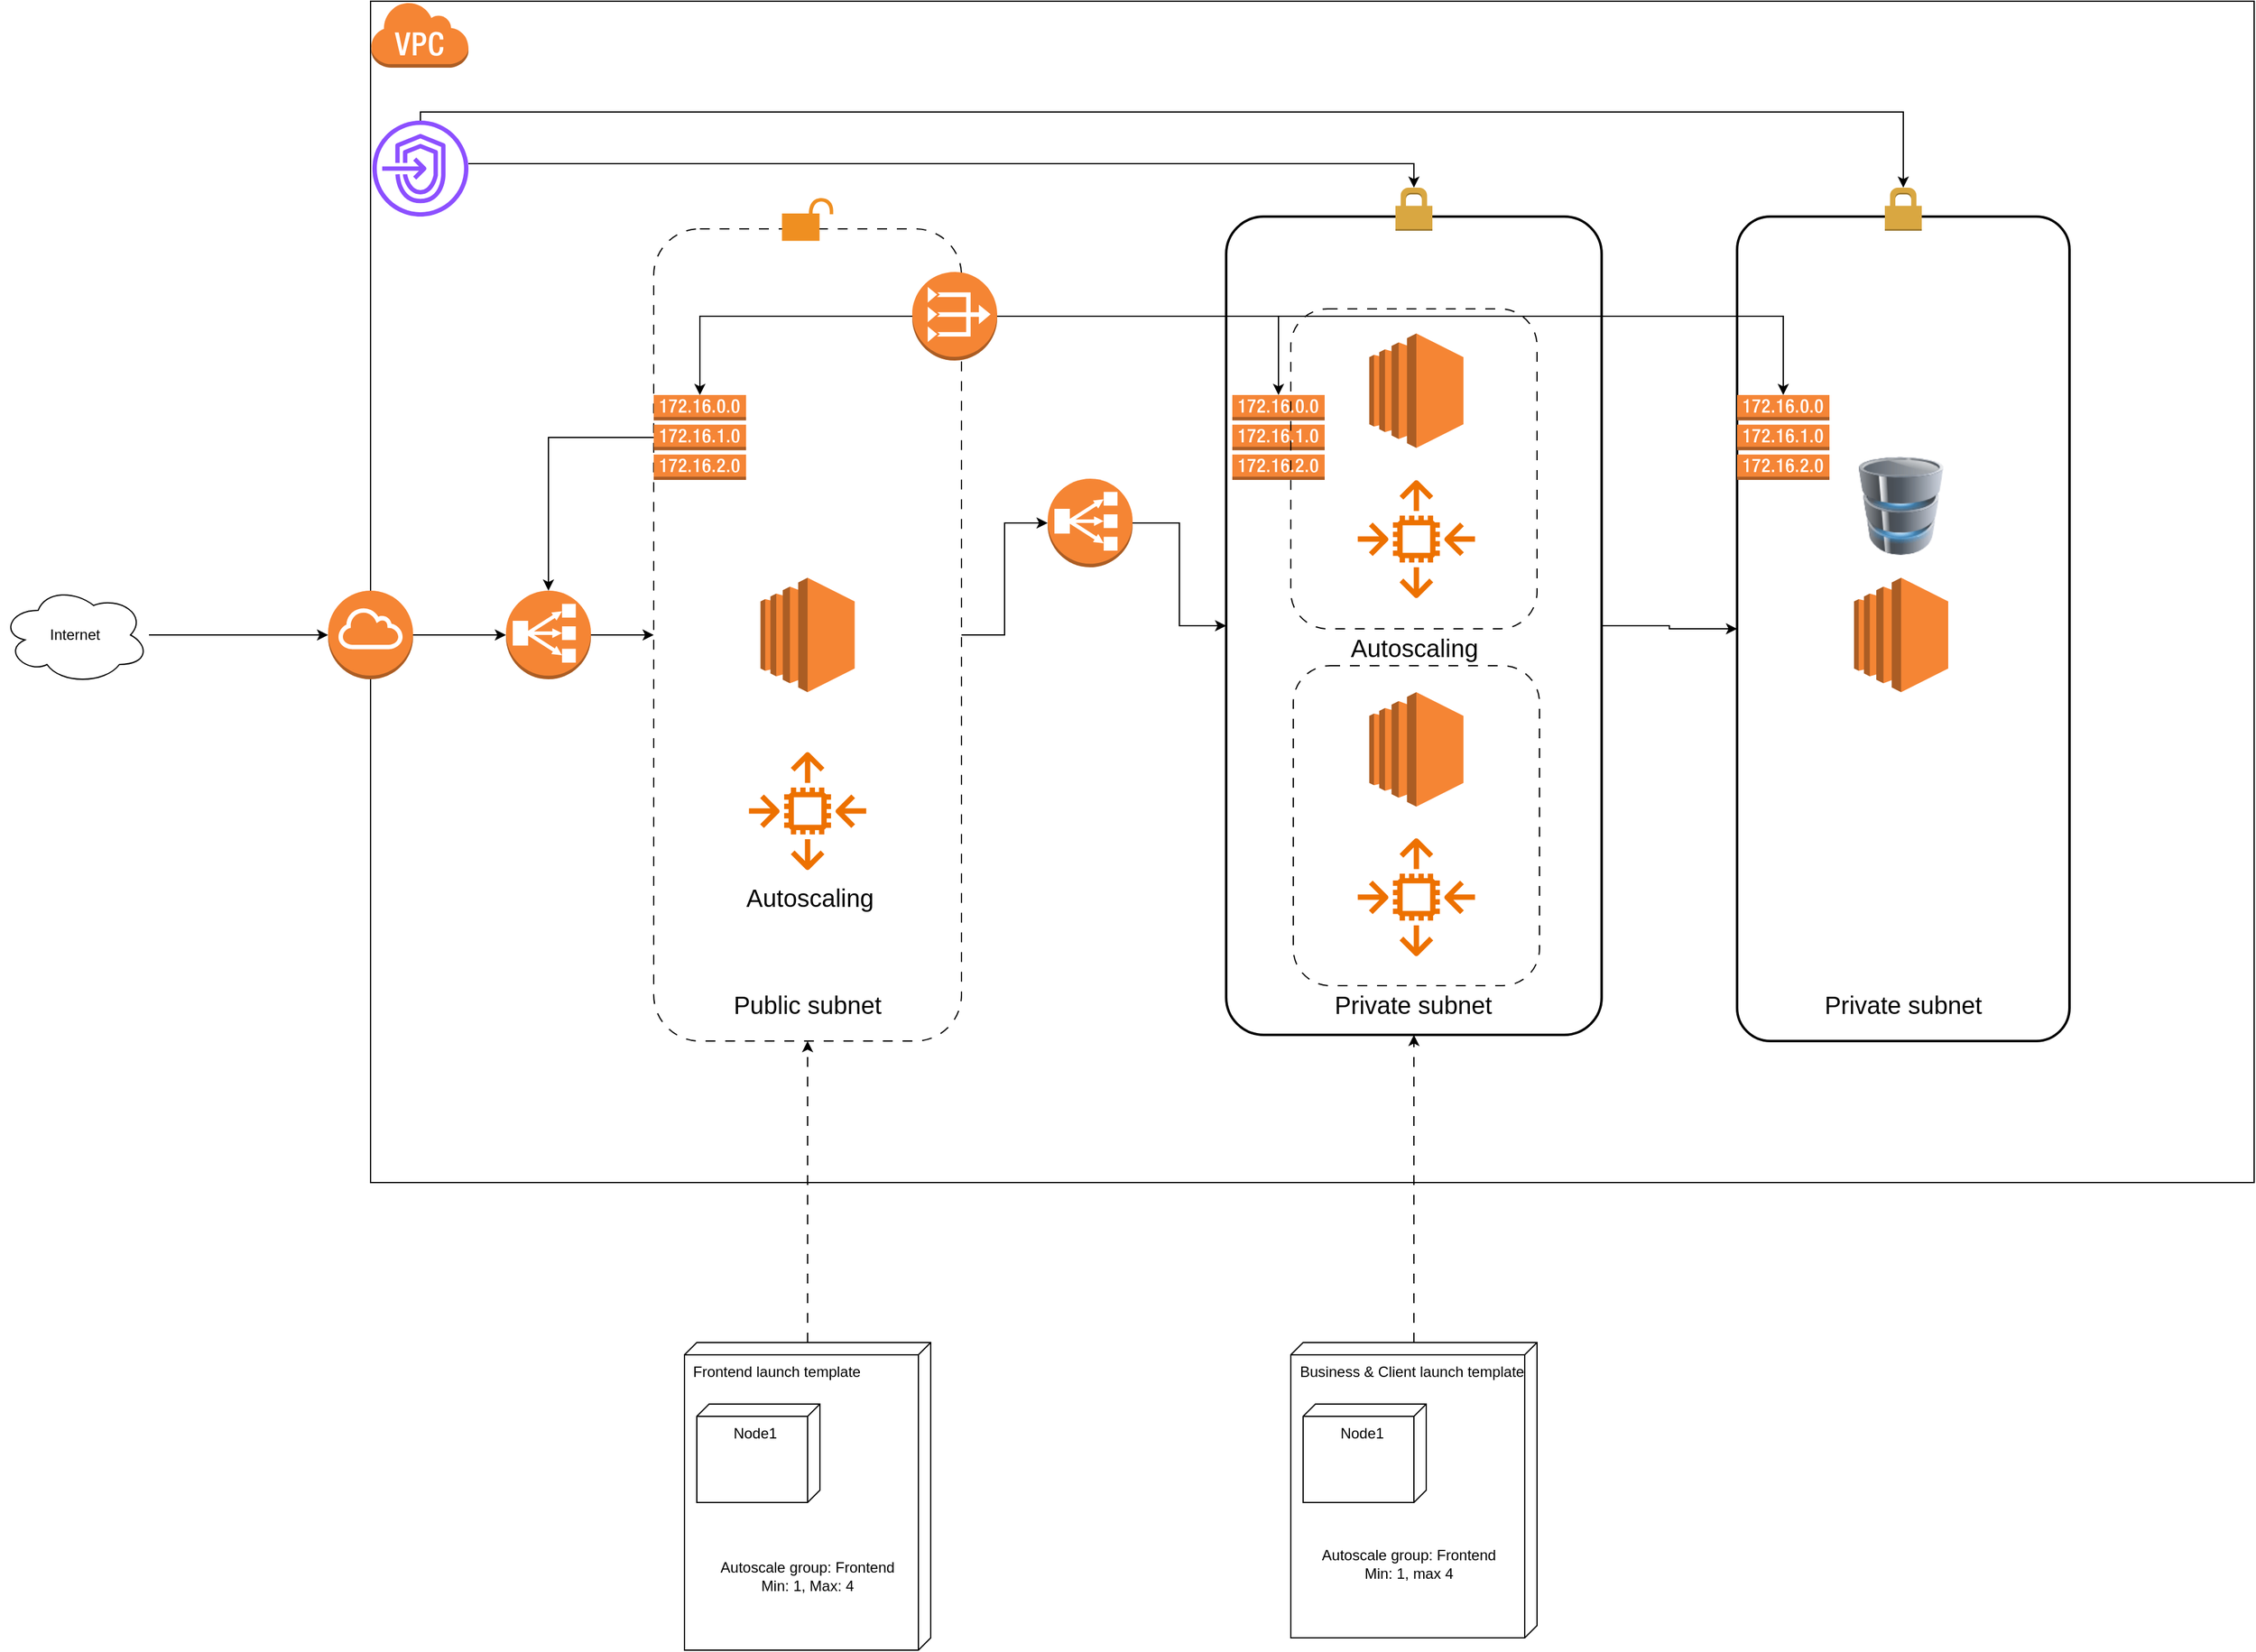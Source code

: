 <mxfile version="24.7.16">
  <diagram name="Page-1" id="8WzZ1ltBB6KLTCqdqxxq">
    <mxGraphModel dx="1970" dy="1643" grid="1" gridSize="10" guides="1" tooltips="1" connect="1" arrows="1" fold="1" page="1" pageScale="1" pageWidth="850" pageHeight="1100" math="0" shadow="0">
      <root>
        <mxCell id="0" />
        <mxCell id="1" parent="0" />
        <mxCell id="J7WZmaP1XGHd8BYNLcnK-23" style="edgeStyle=orthogonalEdgeStyle;rounded=0;orthogonalLoop=1;jettySize=auto;html=1;" parent="1" source="J7WZmaP1XGHd8BYNLcnK-1" target="J7WZmaP1XGHd8BYNLcnK-7" edge="1">
          <mxGeometry relative="1" as="geometry" />
        </mxCell>
        <mxCell id="J7WZmaP1XGHd8BYNLcnK-1" value="" style="ellipse;shape=cloud;whiteSpace=wrap;html=1;" parent="1" vertex="1">
          <mxGeometry x="10" y="565" width="120" height="80" as="geometry" />
        </mxCell>
        <mxCell id="J7WZmaP1XGHd8BYNLcnK-4" value="" style="rounded=0;whiteSpace=wrap;html=1;" parent="1" vertex="1">
          <mxGeometry x="310" y="90" width="1530" height="960" as="geometry" />
        </mxCell>
        <mxCell id="J7WZmaP1XGHd8BYNLcnK-5" value="" style="outlineConnect=0;dashed=0;verticalLabelPosition=bottom;verticalAlign=top;align=center;html=1;shape=mxgraph.aws3.virtual_private_cloud;fillColor=#F58534;gradientColor=none;" parent="1" vertex="1">
          <mxGeometry x="310" y="90" width="79.5" height="54" as="geometry" />
        </mxCell>
        <mxCell id="J7WZmaP1XGHd8BYNLcnK-27" value="" style="edgeStyle=orthogonalEdgeStyle;rounded=0;orthogonalLoop=1;jettySize=auto;html=1;" parent="1" source="J7WZmaP1XGHd8BYNLcnK-6" target="J7WZmaP1XGHd8BYNLcnK-26" edge="1">
          <mxGeometry relative="1" as="geometry" />
        </mxCell>
        <mxCell id="J7WZmaP1XGHd8BYNLcnK-6" value="" style="rounded=1;whiteSpace=wrap;html=1;fillStyle=dots;dashed=1;dashPattern=8 8;" parent="1" vertex="1">
          <mxGeometry x="540" y="275" width="250" height="660" as="geometry" />
        </mxCell>
        <mxCell id="J7WZmaP1XGHd8BYNLcnK-24" style="edgeStyle=orthogonalEdgeStyle;rounded=0;orthogonalLoop=1;jettySize=auto;html=1;" parent="1" source="J7WZmaP1XGHd8BYNLcnK-7" target="J7WZmaP1XGHd8BYNLcnK-21" edge="1">
          <mxGeometry relative="1" as="geometry" />
        </mxCell>
        <mxCell id="J7WZmaP1XGHd8BYNLcnK-7" value="" style="outlineConnect=0;dashed=0;verticalLabelPosition=bottom;verticalAlign=top;align=center;html=1;shape=mxgraph.aws3.internet_gateway;fillColor=#F58534;gradientColor=none;" parent="1" vertex="1">
          <mxGeometry x="275.5" y="569" width="69" height="72" as="geometry" />
        </mxCell>
        <mxCell id="J7WZmaP1XGHd8BYNLcnK-8" value="" style="sketch=0;outlineConnect=0;fontColor=#232F3E;gradientColor=none;fillColor=#ED7100;strokeColor=none;dashed=0;verticalLabelPosition=bottom;verticalAlign=top;align=center;html=1;fontSize=12;fontStyle=0;aspect=fixed;pointerEvents=1;shape=mxgraph.aws4.auto_scaling2;" parent="1" vertex="1">
          <mxGeometry x="617" y="700" width="96" height="96" as="geometry" />
        </mxCell>
        <mxCell id="J7WZmaP1XGHd8BYNLcnK-9" value="" style="outlineConnect=0;dashed=0;verticalLabelPosition=bottom;verticalAlign=top;align=center;html=1;shape=mxgraph.aws3.ec2;fillColor=#F58534;gradientColor=none;" parent="1" vertex="1">
          <mxGeometry x="626.75" y="558.5" width="76.5" height="93" as="geometry" />
        </mxCell>
        <mxCell id="J7WZmaP1XGHd8BYNLcnK-16" value="" style="sketch=0;outlineConnect=0;fontColor=#232F3E;gradientColor=none;fillColor=#8C4FFF;strokeColor=none;dashed=0;verticalLabelPosition=bottom;verticalAlign=top;align=center;html=1;fontSize=12;fontStyle=0;aspect=fixed;pointerEvents=1;shape=mxgraph.aws4.endpoints;" parent="1" vertex="1">
          <mxGeometry x="311.5" y="187" width="78" height="78" as="geometry" />
        </mxCell>
        <mxCell id="J7WZmaP1XGHd8BYNLcnK-37" style="edgeStyle=orthogonalEdgeStyle;rounded=0;orthogonalLoop=1;jettySize=auto;html=1;" parent="1" source="J7WZmaP1XGHd8BYNLcnK-17" target="J7WZmaP1XGHd8BYNLcnK-19" edge="1">
          <mxGeometry relative="1" as="geometry" />
        </mxCell>
        <mxCell id="J7WZmaP1XGHd8BYNLcnK-17" value="" style="rounded=1;arcSize=10;dashed=0;fillColor=none;gradientColor=none;strokeWidth=2;" parent="1" vertex="1">
          <mxGeometry x="1005" y="265" width="305" height="665" as="geometry" />
        </mxCell>
        <mxCell id="J7WZmaP1XGHd8BYNLcnK-18" value="" style="dashed=0;html=1;shape=mxgraph.aws3.permissions;fillColor=#D9A741;gradientColor=none;dashed=0;" parent="1" vertex="1">
          <mxGeometry x="1142.5" y="241.5" width="30" height="35" as="geometry" />
        </mxCell>
        <mxCell id="J7WZmaP1XGHd8BYNLcnK-19" value="" style="rounded=1;arcSize=10;dashed=0;fillColor=none;gradientColor=none;strokeWidth=2;" parent="1" vertex="1">
          <mxGeometry x="1420" y="265" width="270" height="670" as="geometry" />
        </mxCell>
        <mxCell id="J7WZmaP1XGHd8BYNLcnK-20" value="" style="dashed=0;html=1;shape=mxgraph.aws3.permissions;fillColor=#D9A741;gradientColor=none;dashed=0;" parent="1" vertex="1">
          <mxGeometry x="1540" y="241.5" width="30" height="35" as="geometry" />
        </mxCell>
        <mxCell id="J7WZmaP1XGHd8BYNLcnK-25" style="edgeStyle=orthogonalEdgeStyle;rounded=0;orthogonalLoop=1;jettySize=auto;html=1;" parent="1" source="J7WZmaP1XGHd8BYNLcnK-21" target="J7WZmaP1XGHd8BYNLcnK-6" edge="1">
          <mxGeometry relative="1" as="geometry" />
        </mxCell>
        <mxCell id="J7WZmaP1XGHd8BYNLcnK-21" value="" style="outlineConnect=0;dashed=0;verticalLabelPosition=bottom;verticalAlign=top;align=center;html=1;shape=mxgraph.aws3.classic_load_balancer;fillColor=#F58534;gradientColor=none;" parent="1" vertex="1">
          <mxGeometry x="420" y="569" width="69" height="72" as="geometry" />
        </mxCell>
        <mxCell id="J7WZmaP1XGHd8BYNLcnK-28" value="" style="edgeStyle=orthogonalEdgeStyle;rounded=0;orthogonalLoop=1;jettySize=auto;html=1;" parent="1" source="J7WZmaP1XGHd8BYNLcnK-26" target="J7WZmaP1XGHd8BYNLcnK-17" edge="1">
          <mxGeometry relative="1" as="geometry" />
        </mxCell>
        <mxCell id="J7WZmaP1XGHd8BYNLcnK-26" value="" style="outlineConnect=0;dashed=0;verticalLabelPosition=bottom;verticalAlign=top;align=center;html=1;shape=mxgraph.aws3.classic_load_balancer;fillColor=#F58534;gradientColor=none;" parent="1" vertex="1">
          <mxGeometry x="860" y="478" width="69" height="72" as="geometry" />
        </mxCell>
        <mxCell id="J7WZmaP1XGHd8BYNLcnK-29" value="" style="shadow=0;dashed=0;html=1;strokeColor=none;fillColor=#EF8F21;labelPosition=center;verticalLabelPosition=bottom;verticalAlign=top;align=center;outlineConnect=0;shape=mxgraph.veeam.unlocked;" parent="1" vertex="1">
          <mxGeometry x="644.2" y="250" width="41.6" height="34.8" as="geometry" />
        </mxCell>
        <mxCell id="J7WZmaP1XGHd8BYNLcnK-30" value="" style="outlineConnect=0;dashed=0;verticalLabelPosition=bottom;verticalAlign=top;align=center;html=1;shape=mxgraph.aws3.route_table;fillColor=#F58536;gradientColor=none;" parent="1" vertex="1">
          <mxGeometry x="1010" y="410" width="75" height="69" as="geometry" />
        </mxCell>
        <mxCell id="J7WZmaP1XGHd8BYNLcnK-36" style="edgeStyle=orthogonalEdgeStyle;rounded=0;orthogonalLoop=1;jettySize=auto;html=1;" parent="1" source="J7WZmaP1XGHd8BYNLcnK-32" target="J7WZmaP1XGHd8BYNLcnK-21" edge="1">
          <mxGeometry relative="1" as="geometry" />
        </mxCell>
        <mxCell id="J7WZmaP1XGHd8BYNLcnK-32" value="" style="outlineConnect=0;dashed=0;verticalLabelPosition=bottom;verticalAlign=top;align=center;html=1;shape=mxgraph.aws3.route_table;fillColor=#F58536;gradientColor=none;" parent="1" vertex="1">
          <mxGeometry x="540" y="410" width="75" height="69" as="geometry" />
        </mxCell>
        <mxCell id="J7WZmaP1XGHd8BYNLcnK-34" value="" style="edgeStyle=orthogonalEdgeStyle;rounded=0;orthogonalLoop=1;jettySize=auto;html=1;" parent="1" source="J7WZmaP1XGHd8BYNLcnK-33" target="J7WZmaP1XGHd8BYNLcnK-32" edge="1">
          <mxGeometry relative="1" as="geometry" />
        </mxCell>
        <mxCell id="J7WZmaP1XGHd8BYNLcnK-35" style="edgeStyle=orthogonalEdgeStyle;rounded=0;orthogonalLoop=1;jettySize=auto;html=1;" parent="1" source="J7WZmaP1XGHd8BYNLcnK-33" target="J7WZmaP1XGHd8BYNLcnK-30" edge="1">
          <mxGeometry relative="1" as="geometry" />
        </mxCell>
        <mxCell id="v5Slgviz11PXPtGiR2yF-2" style="edgeStyle=orthogonalEdgeStyle;rounded=0;orthogonalLoop=1;jettySize=auto;html=1;" edge="1" parent="1" source="J7WZmaP1XGHd8BYNLcnK-33" target="v5Slgviz11PXPtGiR2yF-1">
          <mxGeometry relative="1" as="geometry" />
        </mxCell>
        <mxCell id="J7WZmaP1XGHd8BYNLcnK-33" value="" style="outlineConnect=0;dashed=0;verticalLabelPosition=bottom;verticalAlign=top;align=center;html=1;shape=mxgraph.aws3.vpc_nat_gateway;fillColor=#F58534;gradientColor=none;" parent="1" vertex="1">
          <mxGeometry x="750" y="310" width="69" height="72" as="geometry" />
        </mxCell>
        <mxCell id="J7WZmaP1XGHd8BYNLcnK-38" value="" style="image;html=1;image=img/lib/clip_art/computers/Database_128x128.png" parent="1" vertex="1">
          <mxGeometry x="1513.25" y="460" width="80" height="80" as="geometry" />
        </mxCell>
        <mxCell id="J7WZmaP1XGHd8BYNLcnK-39" value="" style="outlineConnect=0;dashed=0;verticalLabelPosition=bottom;verticalAlign=top;align=center;html=1;shape=mxgraph.aws3.ec2;fillColor=#F58534;gradientColor=none;" parent="1" vertex="1">
          <mxGeometry x="1515" y="558.5" width="76.5" height="93" as="geometry" />
        </mxCell>
        <mxCell id="J7WZmaP1XGHd8BYNLcnK-53" style="edgeStyle=orthogonalEdgeStyle;rounded=0;orthogonalLoop=1;jettySize=auto;html=1;entryX=0.5;entryY=1;entryDx=0;entryDy=0;dashed=1;dashPattern=8 8;" parent="1" source="J7WZmaP1XGHd8BYNLcnK-40" target="J7WZmaP1XGHd8BYNLcnK-17" edge="1">
          <mxGeometry relative="1" as="geometry" />
        </mxCell>
        <mxCell id="J7WZmaP1XGHd8BYNLcnK-40" value="Business &amp;amp; Client launch template" style="verticalAlign=top;align=left;shape=cube;size=10;direction=south;fontStyle=0;html=1;boundedLbl=1;spacingLeft=5;whiteSpace=wrap;" parent="1" vertex="1">
          <mxGeometry x="1057.5" y="1180" width="200" height="240" as="geometry" />
        </mxCell>
        <mxCell id="J7WZmaP1XGHd8BYNLcnK-41" value="Node1" style="verticalAlign=top;align=center;shape=cube;size=10;direction=south;html=1;boundedLbl=1;spacingLeft=5;whiteSpace=wrap;" parent="J7WZmaP1XGHd8BYNLcnK-40" vertex="1">
          <mxGeometry width="100" height="80" relative="1" as="geometry">
            <mxPoint x="10" y="50" as="offset" />
          </mxGeometry>
        </mxCell>
        <mxCell id="J7WZmaP1XGHd8BYNLcnK-45" value="Autoscale group: Frontend&lt;div&gt;Min: 1, max 4&lt;/div&gt;" style="text;html=1;align=center;verticalAlign=middle;whiteSpace=wrap;rounded=0;" parent="J7WZmaP1XGHd8BYNLcnK-40" vertex="1">
          <mxGeometry x="12.75" y="130" width="167.25" height="100" as="geometry" />
        </mxCell>
        <mxCell id="J7WZmaP1XGHd8BYNLcnK-54" style="edgeStyle=orthogonalEdgeStyle;rounded=0;orthogonalLoop=1;jettySize=auto;html=1;dashed=1;dashPattern=8 8;" parent="1" source="J7WZmaP1XGHd8BYNLcnK-43" target="J7WZmaP1XGHd8BYNLcnK-6" edge="1">
          <mxGeometry relative="1" as="geometry" />
        </mxCell>
        <mxCell id="J7WZmaP1XGHd8BYNLcnK-43" value="Frontend launch template" style="verticalAlign=top;align=left;shape=cube;size=10;direction=south;fontStyle=0;html=1;boundedLbl=1;spacingLeft=5;whiteSpace=wrap;" parent="1" vertex="1">
          <mxGeometry x="565" y="1180" width="200" height="250" as="geometry" />
        </mxCell>
        <mxCell id="J7WZmaP1XGHd8BYNLcnK-44" value="Node1" style="verticalAlign=top;align=center;shape=cube;size=10;direction=south;html=1;boundedLbl=1;spacingLeft=5;whiteSpace=wrap;" parent="J7WZmaP1XGHd8BYNLcnK-43" vertex="1">
          <mxGeometry width="100" height="80" relative="1" as="geometry">
            <mxPoint x="10" y="50" as="offset" />
          </mxGeometry>
        </mxCell>
        <mxCell id="J7WZmaP1XGHd8BYNLcnK-46" value="Autoscale group: Frontend&lt;div&gt;Min: 1, Max: 4&lt;/div&gt;" style="text;html=1;align=center;verticalAlign=middle;whiteSpace=wrap;rounded=0;" parent="J7WZmaP1XGHd8BYNLcnK-43" vertex="1">
          <mxGeometry x="10" y="150" width="180" height="80" as="geometry" />
        </mxCell>
        <mxCell id="J7WZmaP1XGHd8BYNLcnK-48" value="" style="rounded=1;whiteSpace=wrap;html=1;fillColor=none;dashed=1;dashPattern=8 8;" parent="1" vertex="1">
          <mxGeometry x="1057.5" y="340" width="200" height="260" as="geometry" />
        </mxCell>
        <mxCell id="J7WZmaP1XGHd8BYNLcnK-47" value="" style="rounded=1;whiteSpace=wrap;html=1;fillColor=none;dashed=1;dashPattern=8 8;" parent="1" vertex="1">
          <mxGeometry x="1059.5" y="630" width="200" height="260" as="geometry" />
        </mxCell>
        <mxCell id="J7WZmaP1XGHd8BYNLcnK-49" value="" style="outlineConnect=0;dashed=0;verticalLabelPosition=bottom;verticalAlign=top;align=center;html=1;shape=mxgraph.aws3.ec2;fillColor=#F58534;gradientColor=none;" parent="1" vertex="1">
          <mxGeometry x="1121.25" y="360" width="76.5" height="93" as="geometry" />
        </mxCell>
        <mxCell id="J7WZmaP1XGHd8BYNLcnK-50" value="" style="sketch=0;outlineConnect=0;fontColor=#232F3E;gradientColor=none;fillColor=#ED7100;strokeColor=none;dashed=0;verticalLabelPosition=bottom;verticalAlign=top;align=center;html=1;fontSize=12;fontStyle=0;aspect=fixed;pointerEvents=1;shape=mxgraph.aws4.auto_scaling2;" parent="1" vertex="1">
          <mxGeometry x="1111.5" y="479" width="96" height="96" as="geometry" />
        </mxCell>
        <mxCell id="J7WZmaP1XGHd8BYNLcnK-51" value="" style="sketch=0;outlineConnect=0;fontColor=#232F3E;gradientColor=none;fillColor=#ED7100;strokeColor=none;dashed=0;verticalLabelPosition=bottom;verticalAlign=top;align=center;html=1;fontSize=12;fontStyle=0;aspect=fixed;pointerEvents=1;shape=mxgraph.aws4.auto_scaling2;" parent="1" vertex="1">
          <mxGeometry x="1111.5" y="770" width="96" height="96" as="geometry" />
        </mxCell>
        <mxCell id="J7WZmaP1XGHd8BYNLcnK-52" value="" style="outlineConnect=0;dashed=0;verticalLabelPosition=bottom;verticalAlign=top;align=center;html=1;shape=mxgraph.aws3.ec2;fillColor=#F58534;gradientColor=none;" parent="1" vertex="1">
          <mxGeometry x="1121.25" y="651.5" width="76.5" height="93" as="geometry" />
        </mxCell>
        <mxCell id="J7WZmaP1XGHd8BYNLcnK-56" style="edgeStyle=orthogonalEdgeStyle;rounded=0;orthogonalLoop=1;jettySize=auto;html=1;entryX=0.5;entryY=0;entryDx=0;entryDy=0;entryPerimeter=0;" parent="1" source="J7WZmaP1XGHd8BYNLcnK-16" target="J7WZmaP1XGHd8BYNLcnK-18" edge="1">
          <mxGeometry relative="1" as="geometry">
            <Array as="points">
              <mxPoint x="1158" y="222" />
            </Array>
          </mxGeometry>
        </mxCell>
        <mxCell id="J7WZmaP1XGHd8BYNLcnK-57" style="edgeStyle=orthogonalEdgeStyle;rounded=0;orthogonalLoop=1;jettySize=auto;html=1;entryX=0.5;entryY=0;entryDx=0;entryDy=0;entryPerimeter=0;" parent="1" source="J7WZmaP1XGHd8BYNLcnK-16" target="J7WZmaP1XGHd8BYNLcnK-20" edge="1">
          <mxGeometry relative="1" as="geometry">
            <Array as="points">
              <mxPoint x="351" y="180" />
              <mxPoint x="1555" y="180" />
            </Array>
          </mxGeometry>
        </mxCell>
        <mxCell id="J7WZmaP1XGHd8BYNLcnK-58" value="Public subnet" style="text;html=1;align=center;verticalAlign=middle;whiteSpace=wrap;rounded=0;fontSize=20;" parent="1" vertex="1">
          <mxGeometry x="566.25" y="890" width="197.5" height="30" as="geometry" />
        </mxCell>
        <mxCell id="J7WZmaP1XGHd8BYNLcnK-59" value="Private subnet" style="text;html=1;align=center;verticalAlign=middle;whiteSpace=wrap;rounded=0;fontSize=20;" parent="1" vertex="1">
          <mxGeometry x="1456.25" y="890" width="197.5" height="30" as="geometry" />
        </mxCell>
        <mxCell id="J7WZmaP1XGHd8BYNLcnK-60" value="Private subnet" style="text;html=1;align=center;verticalAlign=middle;whiteSpace=wrap;rounded=0;fontSize=20;" parent="1" vertex="1">
          <mxGeometry x="1057.5" y="890" width="197.5" height="30" as="geometry" />
        </mxCell>
        <mxCell id="v5Slgviz11PXPtGiR2yF-1" value="" style="outlineConnect=0;dashed=0;verticalLabelPosition=bottom;verticalAlign=top;align=center;html=1;shape=mxgraph.aws3.route_table;fillColor=#F58536;gradientColor=none;" vertex="1" parent="1">
          <mxGeometry x="1420" y="410" width="75" height="69" as="geometry" />
        </mxCell>
        <mxCell id="v5Slgviz11PXPtGiR2yF-3" value="Autoscaling" style="text;html=1;align=center;verticalAlign=middle;whiteSpace=wrap;rounded=0;fontSize=20;" vertex="1" parent="1">
          <mxGeometry x="567.5" y="803" width="197.5" height="30" as="geometry" />
        </mxCell>
        <mxCell id="v5Slgviz11PXPtGiR2yF-4" value="Autoscaling" style="text;html=1;align=center;verticalAlign=middle;whiteSpace=wrap;rounded=0;fontSize=20;" vertex="1" parent="1">
          <mxGeometry x="1058.75" y="600" width="197.5" height="30" as="geometry" />
        </mxCell>
        <mxCell id="v5Slgviz11PXPtGiR2yF-5" value="&lt;div&gt;Internet&lt;/div&gt;" style="text;html=1;align=center;verticalAlign=middle;whiteSpace=wrap;rounded=0;" vertex="1" parent="1">
          <mxGeometry x="40" y="590" width="60" height="30" as="geometry" />
        </mxCell>
      </root>
    </mxGraphModel>
  </diagram>
</mxfile>
